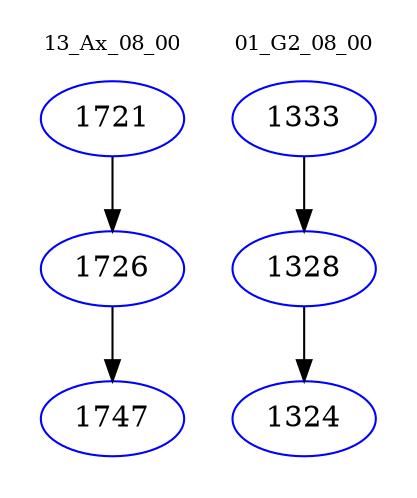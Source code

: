 digraph{
subgraph cluster_0 {
color = white
label = "13_Ax_08_00";
fontsize=10;
T0_1721 [label="1721", color="blue"]
T0_1721 -> T0_1726 [color="black"]
T0_1726 [label="1726", color="blue"]
T0_1726 -> T0_1747 [color="black"]
T0_1747 [label="1747", color="blue"]
}
subgraph cluster_1 {
color = white
label = "01_G2_08_00";
fontsize=10;
T1_1333 [label="1333", color="blue"]
T1_1333 -> T1_1328 [color="black"]
T1_1328 [label="1328", color="blue"]
T1_1328 -> T1_1324 [color="black"]
T1_1324 [label="1324", color="blue"]
}
}

